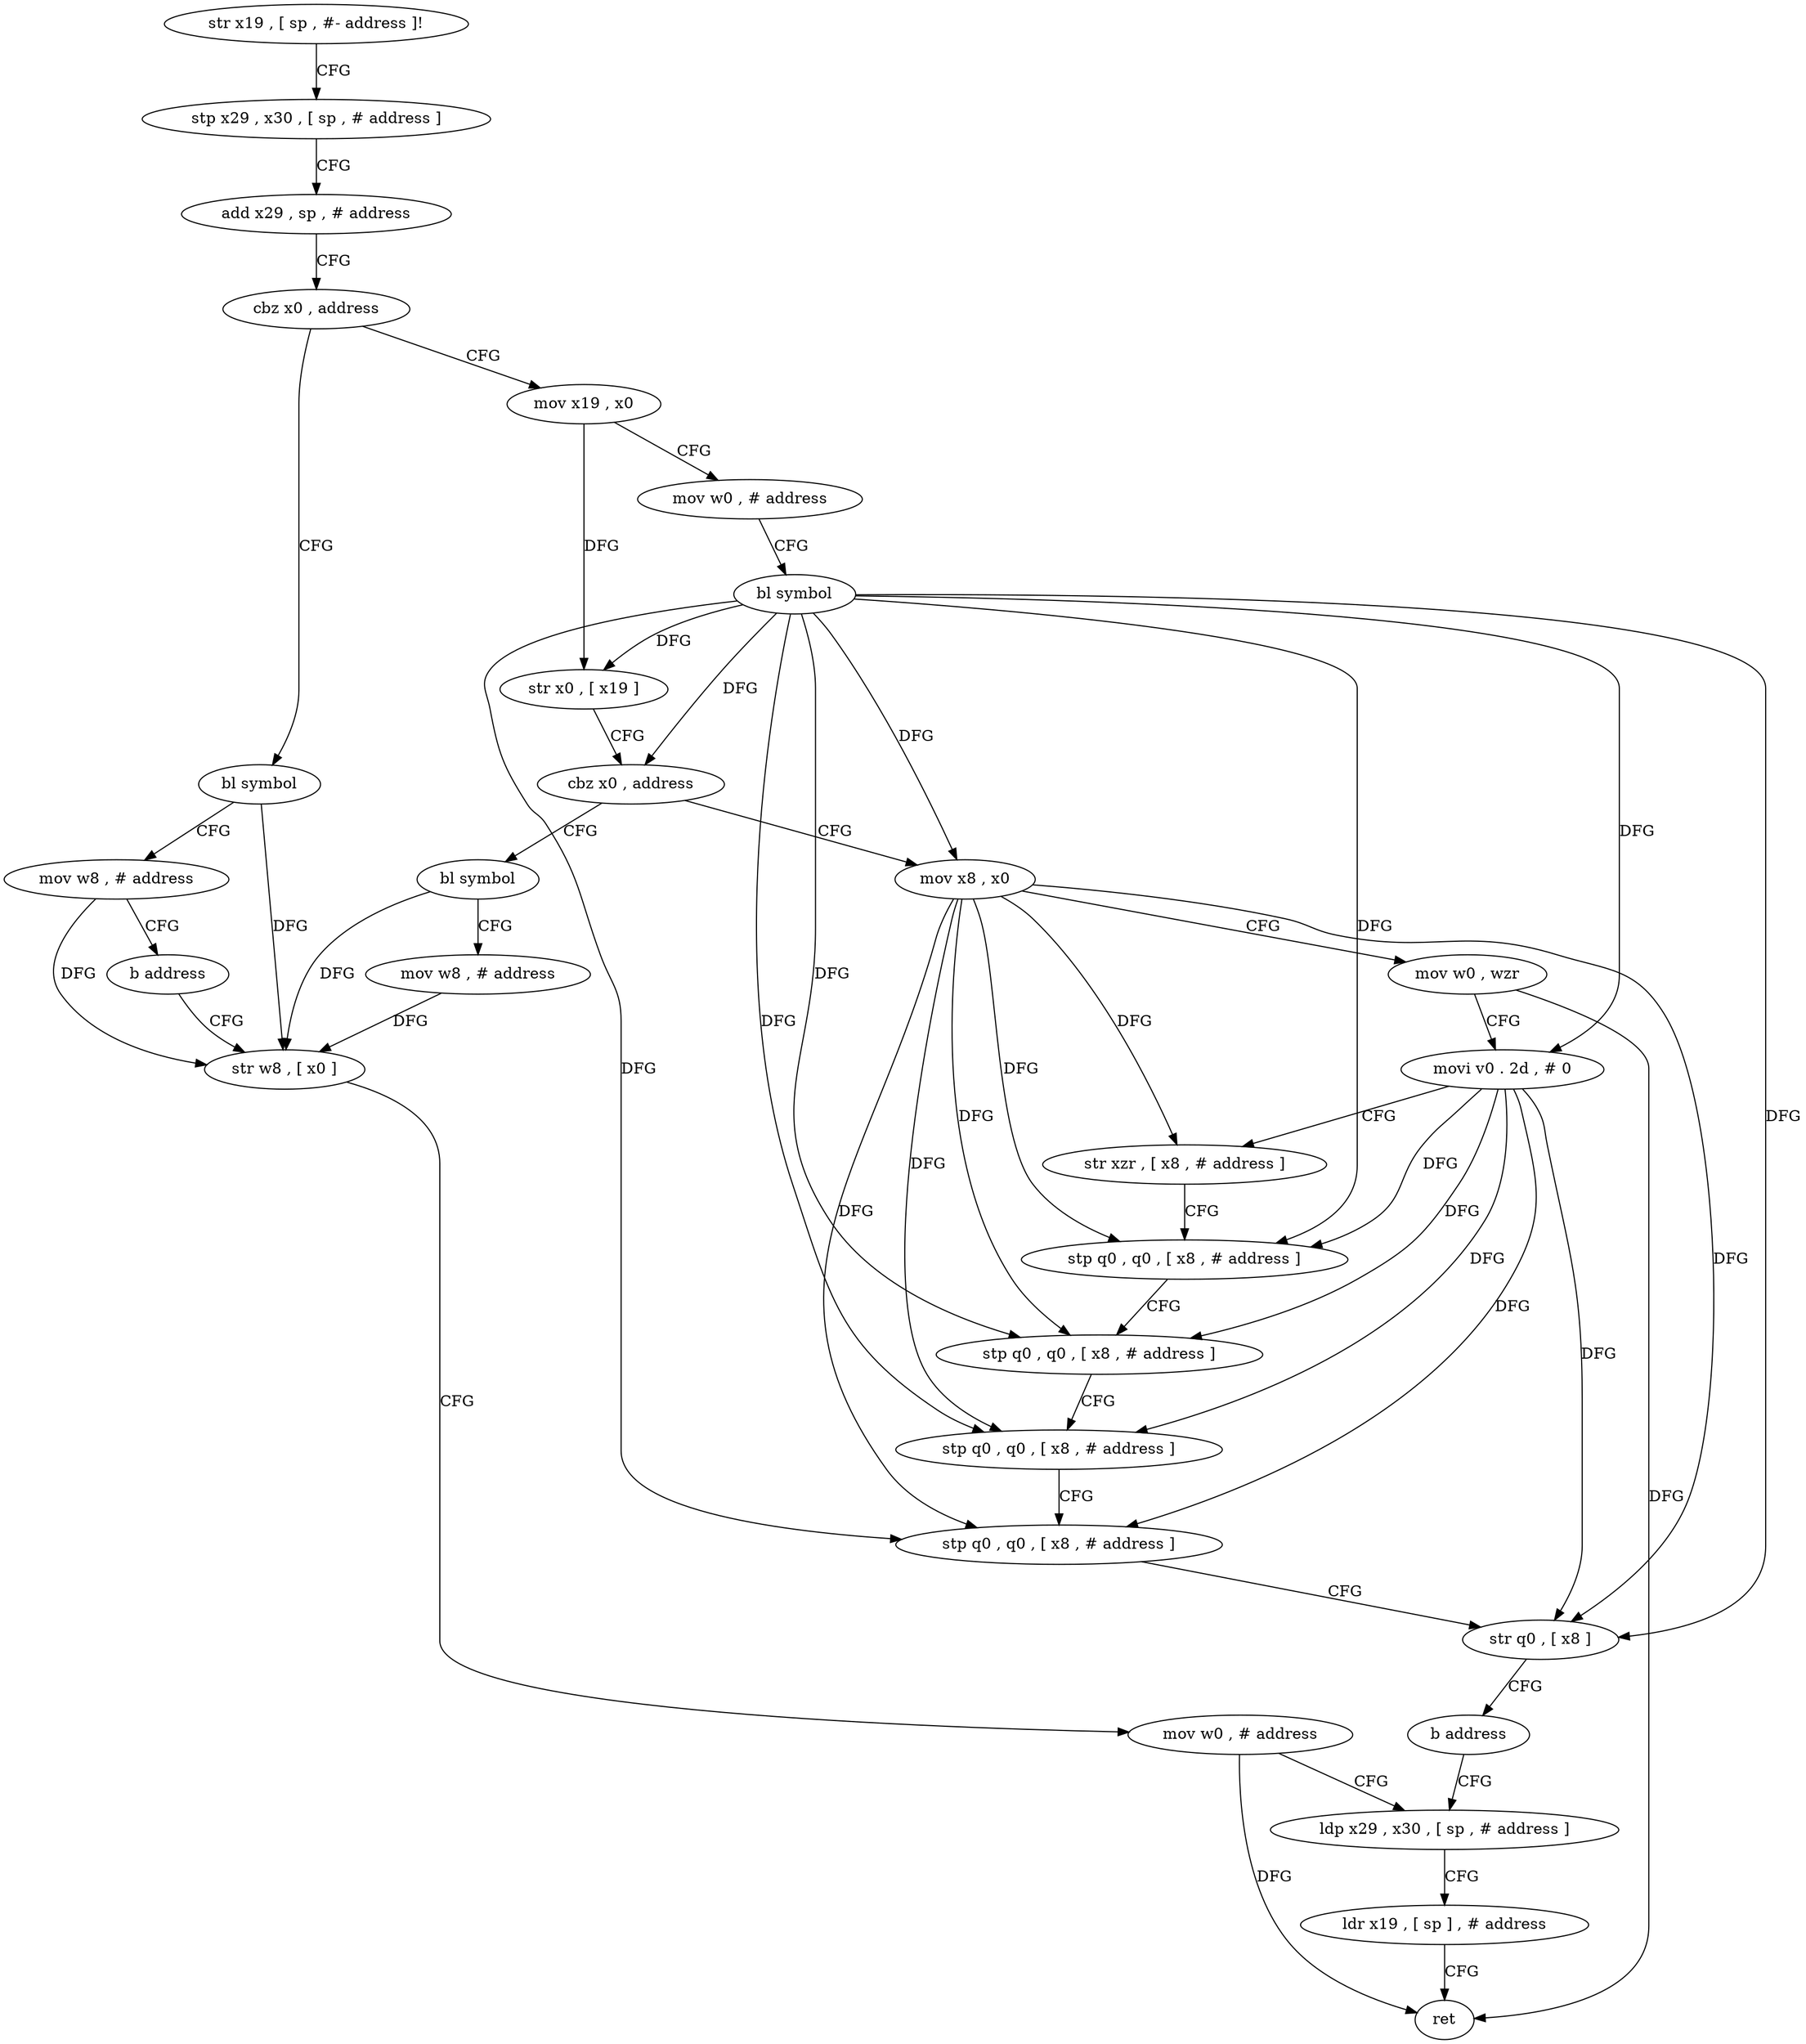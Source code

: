 digraph "func" {
"123940" [label = "str x19 , [ sp , #- address ]!" ]
"123944" [label = "stp x29 , x30 , [ sp , # address ]" ]
"123948" [label = "add x29 , sp , # address" ]
"123952" [label = "cbz x0 , address" ]
"124016" [label = "bl symbol" ]
"123956" [label = "mov x19 , x0" ]
"124020" [label = "mov w8 , # address" ]
"124024" [label = "b address" ]
"124036" [label = "str w8 , [ x0 ]" ]
"123960" [label = "mov w0 , # address" ]
"123964" [label = "bl symbol" ]
"123968" [label = "str x0 , [ x19 ]" ]
"123972" [label = "cbz x0 , address" ]
"124028" [label = "bl symbol" ]
"123976" [label = "mov x8 , x0" ]
"124040" [label = "mov w0 , # address" ]
"124044" [label = "ldp x29 , x30 , [ sp , # address ]" ]
"124032" [label = "mov w8 , # address" ]
"123980" [label = "mov w0 , wzr" ]
"123984" [label = "movi v0 . 2d , # 0" ]
"123988" [label = "str xzr , [ x8 , # address ]" ]
"123992" [label = "stp q0 , q0 , [ x8 , # address ]" ]
"123996" [label = "stp q0 , q0 , [ x8 , # address ]" ]
"124000" [label = "stp q0 , q0 , [ x8 , # address ]" ]
"124004" [label = "stp q0 , q0 , [ x8 , # address ]" ]
"124008" [label = "str q0 , [ x8 ]" ]
"124012" [label = "b address" ]
"124048" [label = "ldr x19 , [ sp ] , # address" ]
"124052" [label = "ret" ]
"123940" -> "123944" [ label = "CFG" ]
"123944" -> "123948" [ label = "CFG" ]
"123948" -> "123952" [ label = "CFG" ]
"123952" -> "124016" [ label = "CFG" ]
"123952" -> "123956" [ label = "CFG" ]
"124016" -> "124020" [ label = "CFG" ]
"124016" -> "124036" [ label = "DFG" ]
"123956" -> "123960" [ label = "CFG" ]
"123956" -> "123968" [ label = "DFG" ]
"124020" -> "124024" [ label = "CFG" ]
"124020" -> "124036" [ label = "DFG" ]
"124024" -> "124036" [ label = "CFG" ]
"124036" -> "124040" [ label = "CFG" ]
"123960" -> "123964" [ label = "CFG" ]
"123964" -> "123968" [ label = "DFG" ]
"123964" -> "123972" [ label = "DFG" ]
"123964" -> "123976" [ label = "DFG" ]
"123964" -> "123984" [ label = "DFG" ]
"123964" -> "123992" [ label = "DFG" ]
"123964" -> "123996" [ label = "DFG" ]
"123964" -> "124000" [ label = "DFG" ]
"123964" -> "124004" [ label = "DFG" ]
"123964" -> "124008" [ label = "DFG" ]
"123968" -> "123972" [ label = "CFG" ]
"123972" -> "124028" [ label = "CFG" ]
"123972" -> "123976" [ label = "CFG" ]
"124028" -> "124032" [ label = "CFG" ]
"124028" -> "124036" [ label = "DFG" ]
"123976" -> "123980" [ label = "CFG" ]
"123976" -> "123988" [ label = "DFG" ]
"123976" -> "123992" [ label = "DFG" ]
"123976" -> "123996" [ label = "DFG" ]
"123976" -> "124000" [ label = "DFG" ]
"123976" -> "124004" [ label = "DFG" ]
"123976" -> "124008" [ label = "DFG" ]
"124040" -> "124044" [ label = "CFG" ]
"124040" -> "124052" [ label = "DFG" ]
"124044" -> "124048" [ label = "CFG" ]
"124032" -> "124036" [ label = "DFG" ]
"123980" -> "123984" [ label = "CFG" ]
"123980" -> "124052" [ label = "DFG" ]
"123984" -> "123988" [ label = "CFG" ]
"123984" -> "123992" [ label = "DFG" ]
"123984" -> "123996" [ label = "DFG" ]
"123984" -> "124000" [ label = "DFG" ]
"123984" -> "124004" [ label = "DFG" ]
"123984" -> "124008" [ label = "DFG" ]
"123988" -> "123992" [ label = "CFG" ]
"123992" -> "123996" [ label = "CFG" ]
"123996" -> "124000" [ label = "CFG" ]
"124000" -> "124004" [ label = "CFG" ]
"124004" -> "124008" [ label = "CFG" ]
"124008" -> "124012" [ label = "CFG" ]
"124012" -> "124044" [ label = "CFG" ]
"124048" -> "124052" [ label = "CFG" ]
}
